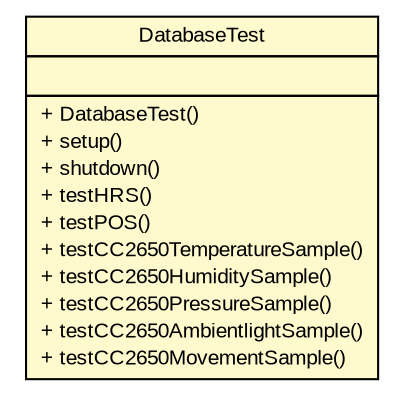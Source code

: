 #!/usr/local/bin/dot
#
# Class diagram 
# Generated by UMLGraph version R5_6 (http://www.umlgraph.org/)
#

digraph G {
	edge [fontname="arial",fontsize=10,labelfontname="arial",labelfontsize=10];
	node [fontname="arial",fontsize=10,shape=plaintext];
	nodesep=0.25;
	ranksep=0.5;
	// de.fhg.fit.biomos.sensorplatform.persistence.DatabaseTest
	c80 [label=<<table title="de.fhg.fit.biomos.sensorplatform.persistence.DatabaseTest" border="0" cellborder="1" cellspacing="0" cellpadding="2" port="p" bgcolor="lemonChiffon" href="./DatabaseTest.html">
		<tr><td><table border="0" cellspacing="0" cellpadding="1">
<tr><td align="center" balign="center"> DatabaseTest </td></tr>
		</table></td></tr>
		<tr><td><table border="0" cellspacing="0" cellpadding="1">
<tr><td align="left" balign="left">  </td></tr>
		</table></td></tr>
		<tr><td><table border="0" cellspacing="0" cellpadding="1">
<tr><td align="left" balign="left"> + DatabaseTest() </td></tr>
<tr><td align="left" balign="left"> + setup() </td></tr>
<tr><td align="left" balign="left"> + shutdown() </td></tr>
<tr><td align="left" balign="left"> + testHRS() </td></tr>
<tr><td align="left" balign="left"> + testPOS() </td></tr>
<tr><td align="left" balign="left"> + testCC2650TemperatureSample() </td></tr>
<tr><td align="left" balign="left"> + testCC2650HumiditySample() </td></tr>
<tr><td align="left" balign="left"> + testCC2650PressureSample() </td></tr>
<tr><td align="left" balign="left"> + testCC2650AmbientlightSample() </td></tr>
<tr><td align="left" balign="left"> + testCC2650MovementSample() </td></tr>
		</table></td></tr>
		</table>>, URL="./DatabaseTest.html", fontname="arial", fontcolor="black", fontsize=10.0];
}

